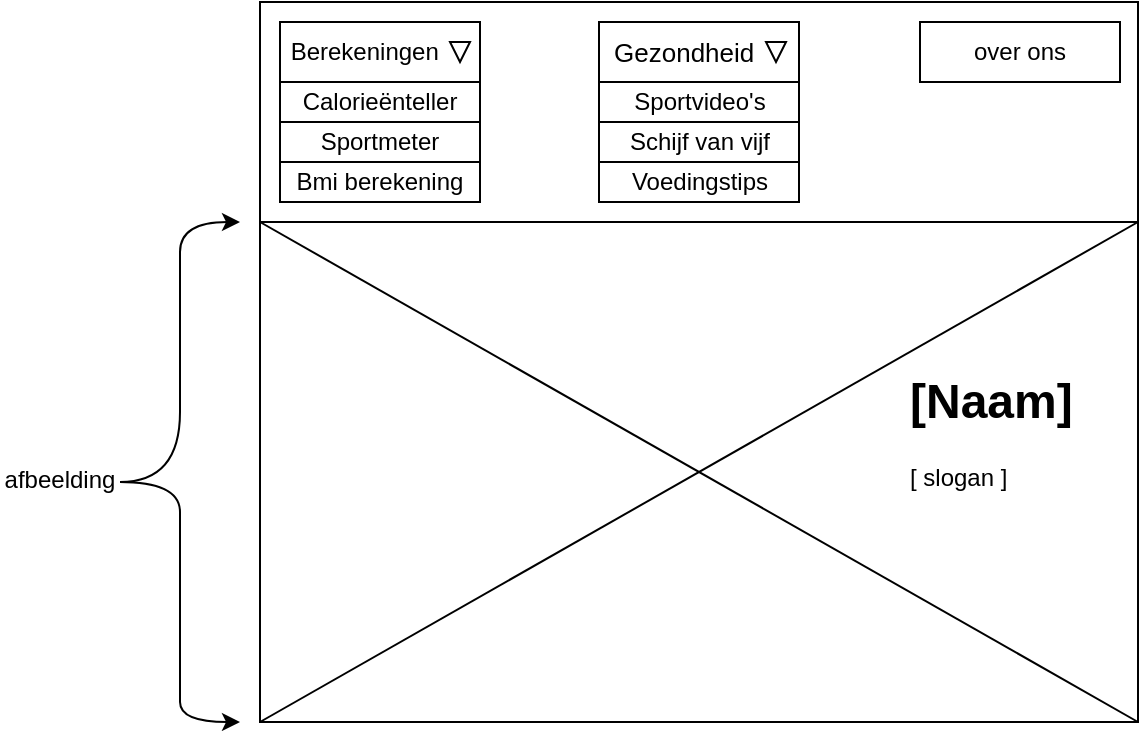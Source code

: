 <mxfile version="21.6.8" type="device">
  <diagram name="Page-1" id="Rwr1rKaPge3JT9x_Ef0W">
    <mxGraphModel dx="1098" dy="988" grid="1" gridSize="10" guides="1" tooltips="1" connect="1" arrows="1" fold="1" page="1" pageScale="1" pageWidth="827" pageHeight="1169" math="0" shadow="0">
      <root>
        <mxCell id="0" />
        <mxCell id="1" parent="0" />
        <mxCell id="Oj9YkA019jmnHk_8ZjTG-2" value="" style="rounded=0;whiteSpace=wrap;html=1;" parent="1" vertex="1">
          <mxGeometry x="200" y="150" width="439" height="250" as="geometry" />
        </mxCell>
        <mxCell id="Oj9YkA019jmnHk_8ZjTG-5" value="" style="rounded=0;whiteSpace=wrap;html=1;" parent="1" vertex="1">
          <mxGeometry x="200" y="40" width="439" height="110" as="geometry" />
        </mxCell>
        <mxCell id="Oj9YkA019jmnHk_8ZjTG-12" value="&lt;font style=&quot;font-size: 12px;&quot;&gt;&amp;nbsp;Berekeningen&lt;/font&gt;" style="rounded=0;whiteSpace=wrap;html=1;align=left;" parent="1" vertex="1">
          <mxGeometry x="210" y="50" width="100" height="30" as="geometry" />
        </mxCell>
        <mxCell id="Oj9YkA019jmnHk_8ZjTG-13" value="&lt;font style=&quot;font-size: 9px;&quot;&gt;&amp;nbsp;&amp;nbsp;&lt;/font&gt;&lt;font style=&quot;font-size: 13px;&quot;&gt;Gezondheid&lt;/font&gt;" style="rounded=0;whiteSpace=wrap;html=1;align=left;" parent="1" vertex="1">
          <mxGeometry x="369.5" y="50" width="100" height="30" as="geometry" />
        </mxCell>
        <mxCell id="Oj9YkA019jmnHk_8ZjTG-14" value="over ons" style="rounded=0;whiteSpace=wrap;html=1;" parent="1" vertex="1">
          <mxGeometry x="530" y="50" width="100" height="30" as="geometry" />
        </mxCell>
        <mxCell id="Oj9YkA019jmnHk_8ZjTG-15" value="" style="triangle;whiteSpace=wrap;html=1;rotation=90;" parent="1" vertex="1">
          <mxGeometry x="295" y="60" width="10" height="10" as="geometry" />
        </mxCell>
        <mxCell id="Oj9YkA019jmnHk_8ZjTG-16" value="" style="triangle;whiteSpace=wrap;html=1;rotation=90;" parent="1" vertex="1">
          <mxGeometry x="453" y="60" width="10" height="10" as="geometry" />
        </mxCell>
        <mxCell id="Oj9YkA019jmnHk_8ZjTG-18" value="Sportvideo&#39;s" style="rounded=0;whiteSpace=wrap;html=1;" parent="1" vertex="1">
          <mxGeometry x="369.5" y="80" width="100" height="20" as="geometry" />
        </mxCell>
        <mxCell id="Oj9YkA019jmnHk_8ZjTG-19" value="Sportmeter" style="rounded=0;whiteSpace=wrap;html=1;" parent="1" vertex="1">
          <mxGeometry x="210" y="100" width="100" height="20" as="geometry" />
        </mxCell>
        <mxCell id="Oj9YkA019jmnHk_8ZjTG-20" value="Calorieënteller" style="rounded=0;whiteSpace=wrap;html=1;" parent="1" vertex="1">
          <mxGeometry x="210" y="80" width="100" height="20" as="geometry" />
        </mxCell>
        <mxCell id="Oj9YkA019jmnHk_8ZjTG-21" value="Schijf van vijf" style="rounded=0;whiteSpace=wrap;html=1;" parent="1" vertex="1">
          <mxGeometry x="369.5" y="100" width="100" height="20" as="geometry" />
        </mxCell>
        <mxCell id="Oj9YkA019jmnHk_8ZjTG-25" value="Bmi berekening" style="rounded=0;whiteSpace=wrap;html=1;" parent="1" vertex="1">
          <mxGeometry x="210" y="120" width="100" height="20" as="geometry" />
        </mxCell>
        <mxCell id="Oj9YkA019jmnHk_8ZjTG-26" value="Voedingstips" style="rounded=0;whiteSpace=wrap;html=1;" parent="1" vertex="1">
          <mxGeometry x="369.5" y="120" width="100" height="20" as="geometry" />
        </mxCell>
        <mxCell id="x2h0NItr_Cxzza7ZrQ2w-2" value="" style="endArrow=none;html=1;rounded=0;entryX=1;entryY=0;entryDx=0;entryDy=0;exitX=0;exitY=1;exitDx=0;exitDy=0;" edge="1" parent="1" source="Oj9YkA019jmnHk_8ZjTG-2" target="Oj9YkA019jmnHk_8ZjTG-2">
          <mxGeometry width="50" height="50" relative="1" as="geometry">
            <mxPoint x="420" y="270" as="sourcePoint" />
            <mxPoint x="470" y="220" as="targetPoint" />
          </mxGeometry>
        </mxCell>
        <mxCell id="x2h0NItr_Cxzza7ZrQ2w-3" value="" style="endArrow=none;html=1;rounded=0;entryX=1;entryY=1;entryDx=0;entryDy=0;exitX=0;exitY=0;exitDx=0;exitDy=0;" edge="1" parent="1" source="Oj9YkA019jmnHk_8ZjTG-2" target="Oj9YkA019jmnHk_8ZjTG-2">
          <mxGeometry width="50" height="50" relative="1" as="geometry">
            <mxPoint x="210" y="407" as="sourcePoint" />
            <mxPoint x="649" y="160" as="targetPoint" />
          </mxGeometry>
        </mxCell>
        <mxCell id="x2h0NItr_Cxzza7ZrQ2w-6" value="&lt;h1&gt;[Naam]&lt;/h1&gt;&lt;p&gt;[ slogan&amp;nbsp;&lt;span style=&quot;background-color: initial;&quot;&gt;]&lt;/span&gt;&lt;/p&gt;" style="text;html=1;strokeColor=none;fillColor=none;spacing=5;spacingTop=-20;whiteSpace=wrap;overflow=hidden;rounded=0;" vertex="1" parent="1">
          <mxGeometry x="520" y="220" width="90" height="70" as="geometry" />
        </mxCell>
        <mxCell id="x2h0NItr_Cxzza7ZrQ2w-7" value="" style="curved=1;endArrow=classic;html=1;rounded=0;" edge="1" parent="1">
          <mxGeometry width="50" height="50" relative="1" as="geometry">
            <mxPoint x="130" y="280" as="sourcePoint" />
            <mxPoint x="190" y="150" as="targetPoint" />
            <Array as="points">
              <mxPoint x="160" y="280" />
              <mxPoint x="160" y="210" />
              <mxPoint x="160" y="180" />
              <mxPoint x="160" y="150" />
            </Array>
          </mxGeometry>
        </mxCell>
        <mxCell id="x2h0NItr_Cxzza7ZrQ2w-9" value="" style="curved=1;endArrow=classic;html=1;rounded=0;" edge="1" parent="1">
          <mxGeometry width="50" height="50" relative="1" as="geometry">
            <mxPoint x="130" y="280" as="sourcePoint" />
            <mxPoint x="190" y="400" as="targetPoint" />
            <Array as="points">
              <mxPoint x="160" y="280" />
              <mxPoint x="160" y="310" />
              <mxPoint x="160" y="330" />
              <mxPoint x="160" y="340" />
              <mxPoint x="160" y="370" />
              <mxPoint x="160" y="390" />
              <mxPoint x="160" y="380" />
              <mxPoint x="160" y="400" />
            </Array>
          </mxGeometry>
        </mxCell>
        <mxCell id="x2h0NItr_Cxzza7ZrQ2w-10" value="afbeelding" style="text;html=1;strokeColor=none;fillColor=none;align=center;verticalAlign=middle;whiteSpace=wrap;rounded=0;" vertex="1" parent="1">
          <mxGeometry x="70" y="264" width="60" height="30" as="geometry" />
        </mxCell>
      </root>
    </mxGraphModel>
  </diagram>
</mxfile>
